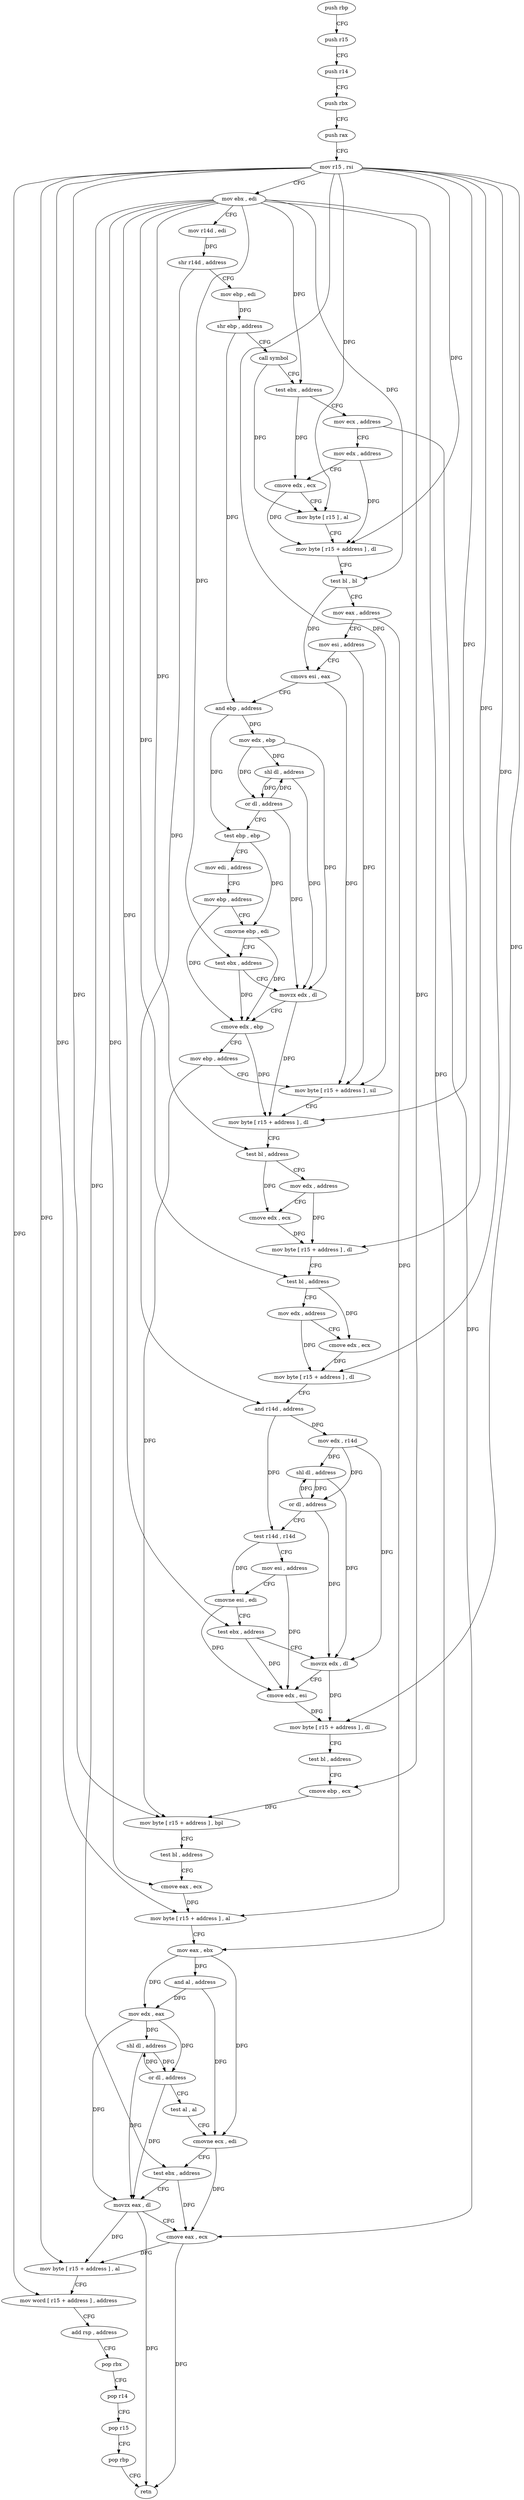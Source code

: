 digraph "func" {
"4236304" [label = "push rbp" ]
"4236305" [label = "push r15" ]
"4236307" [label = "push r14" ]
"4236309" [label = "push rbx" ]
"4236310" [label = "push rax" ]
"4236311" [label = "mov r15 , rsi" ]
"4236314" [label = "mov ebx , edi" ]
"4236316" [label = "mov r14d , edi" ]
"4236319" [label = "shr r14d , address" ]
"4236323" [label = "mov ebp , edi" ]
"4236325" [label = "shr ebp , address" ]
"4236328" [label = "call symbol" ]
"4236333" [label = "test ebx , address" ]
"4236339" [label = "mov ecx , address" ]
"4236344" [label = "mov edx , address" ]
"4236349" [label = "cmove edx , ecx" ]
"4236352" [label = "mov byte [ r15 ] , al" ]
"4236355" [label = "mov byte [ r15 + address ] , dl" ]
"4236359" [label = "test bl , bl" ]
"4236361" [label = "mov eax , address" ]
"4236366" [label = "mov esi , address" ]
"4236371" [label = "cmovs esi , eax" ]
"4236374" [label = "and ebp , address" ]
"4236377" [label = "mov edx , ebp" ]
"4236379" [label = "shl dl , address" ]
"4236382" [label = "or dl , address" ]
"4236385" [label = "test ebp , ebp" ]
"4236387" [label = "mov edi , address" ]
"4236392" [label = "mov ebp , address" ]
"4236397" [label = "cmovne ebp , edi" ]
"4236400" [label = "test ebx , address" ]
"4236406" [label = "movzx edx , dl" ]
"4236409" [label = "cmove edx , ebp" ]
"4236412" [label = "mov ebp , address" ]
"4236417" [label = "mov byte [ r15 + address ] , sil" ]
"4236421" [label = "mov byte [ r15 + address ] , dl" ]
"4236425" [label = "test bl , address" ]
"4236428" [label = "mov edx , address" ]
"4236433" [label = "cmove edx , ecx" ]
"4236436" [label = "mov byte [ r15 + address ] , dl" ]
"4236440" [label = "test bl , address" ]
"4236443" [label = "mov edx , address" ]
"4236448" [label = "cmove edx , ecx" ]
"4236451" [label = "mov byte [ r15 + address ] , dl" ]
"4236455" [label = "and r14d , address" ]
"4236459" [label = "mov edx , r14d" ]
"4236462" [label = "shl dl , address" ]
"4236465" [label = "or dl , address" ]
"4236468" [label = "test r14d , r14d" ]
"4236471" [label = "mov esi , address" ]
"4236476" [label = "cmovne esi , edi" ]
"4236479" [label = "test ebx , address" ]
"4236485" [label = "movzx edx , dl" ]
"4236488" [label = "cmove edx , esi" ]
"4236491" [label = "mov byte [ r15 + address ] , dl" ]
"4236495" [label = "test bl , address" ]
"4236498" [label = "cmove ebp , ecx" ]
"4236501" [label = "mov byte [ r15 + address ] , bpl" ]
"4236505" [label = "test bl , address" ]
"4236508" [label = "cmove eax , ecx" ]
"4236511" [label = "mov byte [ r15 + address ] , al" ]
"4236515" [label = "mov eax , ebx" ]
"4236517" [label = "and al , address" ]
"4236519" [label = "mov edx , eax" ]
"4236521" [label = "shl dl , address" ]
"4236524" [label = "or dl , address" ]
"4236527" [label = "test al , al" ]
"4236529" [label = "cmovne ecx , edi" ]
"4236532" [label = "test ebx , address" ]
"4236538" [label = "movzx eax , dl" ]
"4236541" [label = "cmove eax , ecx" ]
"4236544" [label = "mov byte [ r15 + address ] , al" ]
"4236548" [label = "mov word [ r15 + address ] , address" ]
"4236555" [label = "add rsp , address" ]
"4236559" [label = "pop rbx" ]
"4236560" [label = "pop r14" ]
"4236562" [label = "pop r15" ]
"4236564" [label = "pop rbp" ]
"4236565" [label = "retn" ]
"4236304" -> "4236305" [ label = "CFG" ]
"4236305" -> "4236307" [ label = "CFG" ]
"4236307" -> "4236309" [ label = "CFG" ]
"4236309" -> "4236310" [ label = "CFG" ]
"4236310" -> "4236311" [ label = "CFG" ]
"4236311" -> "4236314" [ label = "CFG" ]
"4236311" -> "4236352" [ label = "DFG" ]
"4236311" -> "4236355" [ label = "DFG" ]
"4236311" -> "4236417" [ label = "DFG" ]
"4236311" -> "4236421" [ label = "DFG" ]
"4236311" -> "4236436" [ label = "DFG" ]
"4236311" -> "4236451" [ label = "DFG" ]
"4236311" -> "4236491" [ label = "DFG" ]
"4236311" -> "4236501" [ label = "DFG" ]
"4236311" -> "4236511" [ label = "DFG" ]
"4236311" -> "4236544" [ label = "DFG" ]
"4236311" -> "4236548" [ label = "DFG" ]
"4236314" -> "4236316" [ label = "CFG" ]
"4236314" -> "4236333" [ label = "DFG" ]
"4236314" -> "4236359" [ label = "DFG" ]
"4236314" -> "4236400" [ label = "DFG" ]
"4236314" -> "4236425" [ label = "DFG" ]
"4236314" -> "4236440" [ label = "DFG" ]
"4236314" -> "4236479" [ label = "DFG" ]
"4236314" -> "4236498" [ label = "DFG" ]
"4236314" -> "4236508" [ label = "DFG" ]
"4236314" -> "4236515" [ label = "DFG" ]
"4236314" -> "4236532" [ label = "DFG" ]
"4236316" -> "4236319" [ label = "DFG" ]
"4236319" -> "4236323" [ label = "CFG" ]
"4236319" -> "4236455" [ label = "DFG" ]
"4236323" -> "4236325" [ label = "DFG" ]
"4236325" -> "4236328" [ label = "CFG" ]
"4236325" -> "4236374" [ label = "DFG" ]
"4236328" -> "4236333" [ label = "CFG" ]
"4236328" -> "4236352" [ label = "DFG" ]
"4236333" -> "4236339" [ label = "CFG" ]
"4236333" -> "4236349" [ label = "DFG" ]
"4236339" -> "4236344" [ label = "CFG" ]
"4236339" -> "4236541" [ label = "DFG" ]
"4236344" -> "4236349" [ label = "CFG" ]
"4236344" -> "4236355" [ label = "DFG" ]
"4236349" -> "4236352" [ label = "CFG" ]
"4236349" -> "4236355" [ label = "DFG" ]
"4236352" -> "4236355" [ label = "CFG" ]
"4236355" -> "4236359" [ label = "CFG" ]
"4236359" -> "4236361" [ label = "CFG" ]
"4236359" -> "4236371" [ label = "DFG" ]
"4236361" -> "4236366" [ label = "CFG" ]
"4236361" -> "4236511" [ label = "DFG" ]
"4236366" -> "4236371" [ label = "CFG" ]
"4236366" -> "4236417" [ label = "DFG" ]
"4236371" -> "4236374" [ label = "CFG" ]
"4236371" -> "4236417" [ label = "DFG" ]
"4236374" -> "4236377" [ label = "DFG" ]
"4236374" -> "4236385" [ label = "DFG" ]
"4236377" -> "4236379" [ label = "DFG" ]
"4236377" -> "4236382" [ label = "DFG" ]
"4236377" -> "4236406" [ label = "DFG" ]
"4236379" -> "4236382" [ label = "DFG" ]
"4236379" -> "4236406" [ label = "DFG" ]
"4236382" -> "4236385" [ label = "CFG" ]
"4236382" -> "4236379" [ label = "DFG" ]
"4236382" -> "4236406" [ label = "DFG" ]
"4236385" -> "4236387" [ label = "CFG" ]
"4236385" -> "4236397" [ label = "DFG" ]
"4236387" -> "4236392" [ label = "CFG" ]
"4236392" -> "4236397" [ label = "CFG" ]
"4236392" -> "4236409" [ label = "DFG" ]
"4236397" -> "4236400" [ label = "CFG" ]
"4236397" -> "4236409" [ label = "DFG" ]
"4236400" -> "4236406" [ label = "CFG" ]
"4236400" -> "4236409" [ label = "DFG" ]
"4236406" -> "4236409" [ label = "CFG" ]
"4236406" -> "4236421" [ label = "DFG" ]
"4236409" -> "4236412" [ label = "CFG" ]
"4236409" -> "4236421" [ label = "DFG" ]
"4236412" -> "4236417" [ label = "CFG" ]
"4236412" -> "4236501" [ label = "DFG" ]
"4236417" -> "4236421" [ label = "CFG" ]
"4236421" -> "4236425" [ label = "CFG" ]
"4236425" -> "4236428" [ label = "CFG" ]
"4236425" -> "4236433" [ label = "DFG" ]
"4236428" -> "4236433" [ label = "CFG" ]
"4236428" -> "4236436" [ label = "DFG" ]
"4236433" -> "4236436" [ label = "DFG" ]
"4236436" -> "4236440" [ label = "CFG" ]
"4236440" -> "4236443" [ label = "CFG" ]
"4236440" -> "4236448" [ label = "DFG" ]
"4236443" -> "4236448" [ label = "CFG" ]
"4236443" -> "4236451" [ label = "DFG" ]
"4236448" -> "4236451" [ label = "DFG" ]
"4236451" -> "4236455" [ label = "CFG" ]
"4236455" -> "4236459" [ label = "DFG" ]
"4236455" -> "4236468" [ label = "DFG" ]
"4236459" -> "4236462" [ label = "DFG" ]
"4236459" -> "4236465" [ label = "DFG" ]
"4236459" -> "4236485" [ label = "DFG" ]
"4236462" -> "4236465" [ label = "DFG" ]
"4236462" -> "4236485" [ label = "DFG" ]
"4236465" -> "4236468" [ label = "CFG" ]
"4236465" -> "4236462" [ label = "DFG" ]
"4236465" -> "4236485" [ label = "DFG" ]
"4236468" -> "4236471" [ label = "CFG" ]
"4236468" -> "4236476" [ label = "DFG" ]
"4236471" -> "4236476" [ label = "CFG" ]
"4236471" -> "4236488" [ label = "DFG" ]
"4236476" -> "4236479" [ label = "CFG" ]
"4236476" -> "4236488" [ label = "DFG" ]
"4236479" -> "4236485" [ label = "CFG" ]
"4236479" -> "4236488" [ label = "DFG" ]
"4236485" -> "4236488" [ label = "CFG" ]
"4236485" -> "4236491" [ label = "DFG" ]
"4236488" -> "4236491" [ label = "DFG" ]
"4236491" -> "4236495" [ label = "CFG" ]
"4236495" -> "4236498" [ label = "CFG" ]
"4236498" -> "4236501" [ label = "DFG" ]
"4236501" -> "4236505" [ label = "CFG" ]
"4236505" -> "4236508" [ label = "CFG" ]
"4236508" -> "4236511" [ label = "DFG" ]
"4236511" -> "4236515" [ label = "CFG" ]
"4236515" -> "4236517" [ label = "DFG" ]
"4236515" -> "4236519" [ label = "DFG" ]
"4236515" -> "4236529" [ label = "DFG" ]
"4236517" -> "4236519" [ label = "DFG" ]
"4236517" -> "4236529" [ label = "DFG" ]
"4236519" -> "4236521" [ label = "DFG" ]
"4236519" -> "4236524" [ label = "DFG" ]
"4236519" -> "4236538" [ label = "DFG" ]
"4236521" -> "4236524" [ label = "DFG" ]
"4236521" -> "4236538" [ label = "DFG" ]
"4236524" -> "4236527" [ label = "CFG" ]
"4236524" -> "4236521" [ label = "DFG" ]
"4236524" -> "4236538" [ label = "DFG" ]
"4236527" -> "4236529" [ label = "CFG" ]
"4236529" -> "4236532" [ label = "CFG" ]
"4236529" -> "4236541" [ label = "DFG" ]
"4236532" -> "4236538" [ label = "CFG" ]
"4236532" -> "4236541" [ label = "DFG" ]
"4236538" -> "4236541" [ label = "CFG" ]
"4236538" -> "4236544" [ label = "DFG" ]
"4236538" -> "4236565" [ label = "DFG" ]
"4236541" -> "4236544" [ label = "DFG" ]
"4236541" -> "4236565" [ label = "DFG" ]
"4236544" -> "4236548" [ label = "CFG" ]
"4236548" -> "4236555" [ label = "CFG" ]
"4236555" -> "4236559" [ label = "CFG" ]
"4236559" -> "4236560" [ label = "CFG" ]
"4236560" -> "4236562" [ label = "CFG" ]
"4236562" -> "4236564" [ label = "CFG" ]
"4236564" -> "4236565" [ label = "CFG" ]
}
